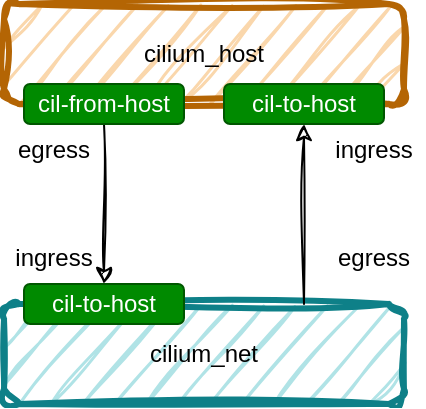 <mxfile version="21.6.5" type="device">
  <diagram name="第 1 页" id="t8X5N_bDICMOE2lCqtk4">
    <mxGraphModel dx="1026" dy="743" grid="1" gridSize="10" guides="1" tooltips="1" connect="1" arrows="1" fold="1" page="1" pageScale="1" pageWidth="827" pageHeight="1169" math="0" shadow="0">
      <root>
        <mxCell id="0" />
        <mxCell id="1" parent="0" />
        <mxCell id="hg-M97coZku8Jq_5LYHV-1" value="cilium_host" style="rounded=1;whiteSpace=wrap;html=1;fillColor=#fad7ac;strokeColor=#b46504;strokeWidth=3;glass=0;sketch=1;curveFitting=1;jiggle=2;" vertex="1" parent="1">
          <mxGeometry x="120" y="160" width="200" height="50" as="geometry" />
        </mxCell>
        <mxCell id="hg-M97coZku8Jq_5LYHV-3" value="cilium_net" style="rounded=1;whiteSpace=wrap;html=1;fillColor=#b0e3e6;strokeColor=#0e8088;strokeWidth=3;sketch=1;curveFitting=1;jiggle=2;" vertex="1" parent="1">
          <mxGeometry x="120" y="310" width="200" height="50" as="geometry" />
        </mxCell>
        <mxCell id="hg-M97coZku8Jq_5LYHV-8" style="edgeStyle=orthogonalEdgeStyle;rounded=0;orthogonalLoop=1;jettySize=auto;html=1;exitX=0.5;exitY=1;exitDx=0;exitDy=0;entryX=0.5;entryY=0;entryDx=0;entryDy=0;sketch=1;curveFitting=1;jiggle=2;" edge="1" parent="1" source="hg-M97coZku8Jq_5LYHV-4" target="hg-M97coZku8Jq_5LYHV-7">
          <mxGeometry relative="1" as="geometry" />
        </mxCell>
        <mxCell id="hg-M97coZku8Jq_5LYHV-4" value="cil-from-host" style="rounded=1;whiteSpace=wrap;html=1;fillColor=#008a00;fontColor=#ffffff;strokeColor=#005700;" vertex="1" parent="1">
          <mxGeometry x="130" y="200" width="80" height="20" as="geometry" />
        </mxCell>
        <mxCell id="hg-M97coZku8Jq_5LYHV-12" style="edgeStyle=orthogonalEdgeStyle;rounded=0;orthogonalLoop=1;jettySize=auto;html=1;exitX=0.5;exitY=1;exitDx=0;exitDy=0;entryX=0.75;entryY=0;entryDx=0;entryDy=0;endArrow=none;endFill=0;startArrow=classic;startFill=1;sketch=1;curveFitting=1;jiggle=2;" edge="1" parent="1" source="hg-M97coZku8Jq_5LYHV-6" target="hg-M97coZku8Jq_5LYHV-3">
          <mxGeometry relative="1" as="geometry" />
        </mxCell>
        <mxCell id="hg-M97coZku8Jq_5LYHV-6" value="cil-to-host" style="rounded=1;whiteSpace=wrap;html=1;fillColor=#008a00;fontColor=#ffffff;strokeColor=#005700;" vertex="1" parent="1">
          <mxGeometry x="230" y="200" width="80" height="20" as="geometry" />
        </mxCell>
        <mxCell id="hg-M97coZku8Jq_5LYHV-7" value="cil-to-host" style="rounded=1;whiteSpace=wrap;html=1;fillColor=#008a00;fontColor=#ffffff;strokeColor=#005700;" vertex="1" parent="1">
          <mxGeometry x="130" y="300" width="80" height="20" as="geometry" />
        </mxCell>
        <mxCell id="hg-M97coZku8Jq_5LYHV-9" value="egress" style="text;html=1;strokeColor=none;fillColor=none;align=center;verticalAlign=middle;whiteSpace=wrap;rounded=0;" vertex="1" parent="1">
          <mxGeometry x="120" y="226" width="50" height="13" as="geometry" />
        </mxCell>
        <mxCell id="hg-M97coZku8Jq_5LYHV-11" value="ingress" style="text;html=1;strokeColor=none;fillColor=none;align=center;verticalAlign=middle;whiteSpace=wrap;rounded=0;" vertex="1" parent="1">
          <mxGeometry x="120" y="280" width="50" height="13" as="geometry" />
        </mxCell>
        <mxCell id="hg-M97coZku8Jq_5LYHV-13" value="egress" style="text;html=1;strokeColor=none;fillColor=none;align=center;verticalAlign=middle;whiteSpace=wrap;rounded=0;" vertex="1" parent="1">
          <mxGeometry x="280" y="280" width="50" height="13" as="geometry" />
        </mxCell>
        <mxCell id="hg-M97coZku8Jq_5LYHV-14" value="ingress" style="text;html=1;strokeColor=none;fillColor=none;align=center;verticalAlign=middle;whiteSpace=wrap;rounded=0;" vertex="1" parent="1">
          <mxGeometry x="280" y="226" width="50" height="13" as="geometry" />
        </mxCell>
      </root>
    </mxGraphModel>
  </diagram>
</mxfile>
